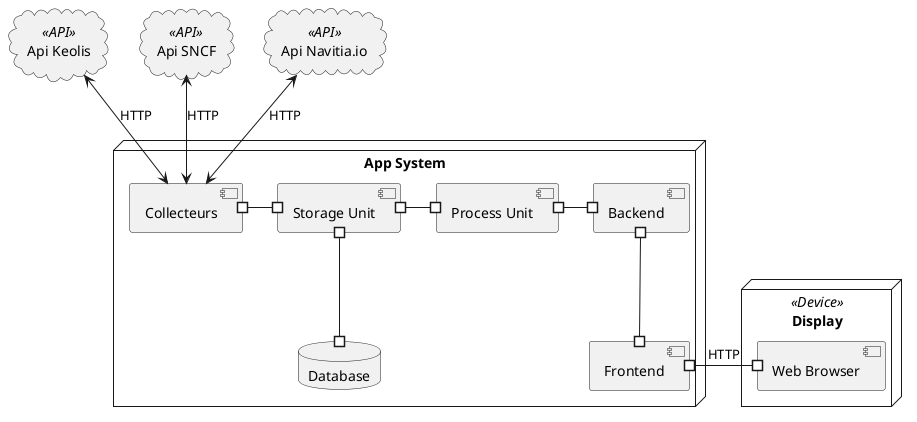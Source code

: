 @startuml

node "Display" <<Device>> as Display {
 component "Web Browser" as Browser {
 }
}

    node "App System" as Docker {
                component Backend as NestJS {
                }

                component "Process Unit" as Upro{

                }
                component "Storage Unit" as Spro{

                }
                database Database {
                }
                component Collecteurs {
                }
                component Frontend {
                }

        
    }

cloud "Api Keolis" <<API>> as keo{
}
cloud "Api SNCF" <<API>> as SNCF{
}
cloud "Api Navitia.io" <<API>> as Nav{
}


Frontend #-# Browser : HTTP

Collecteurs #-# Spro
Spro #--# Database
Spro #-# Upro
Upro #-# NestJS
NestJS #--# Frontend

keo <-->  Collecteurs: HTTP
SNCF <-->  Collecteurs: HTTP
Nav  <--> Collecteurs : HTTP

@enduml
